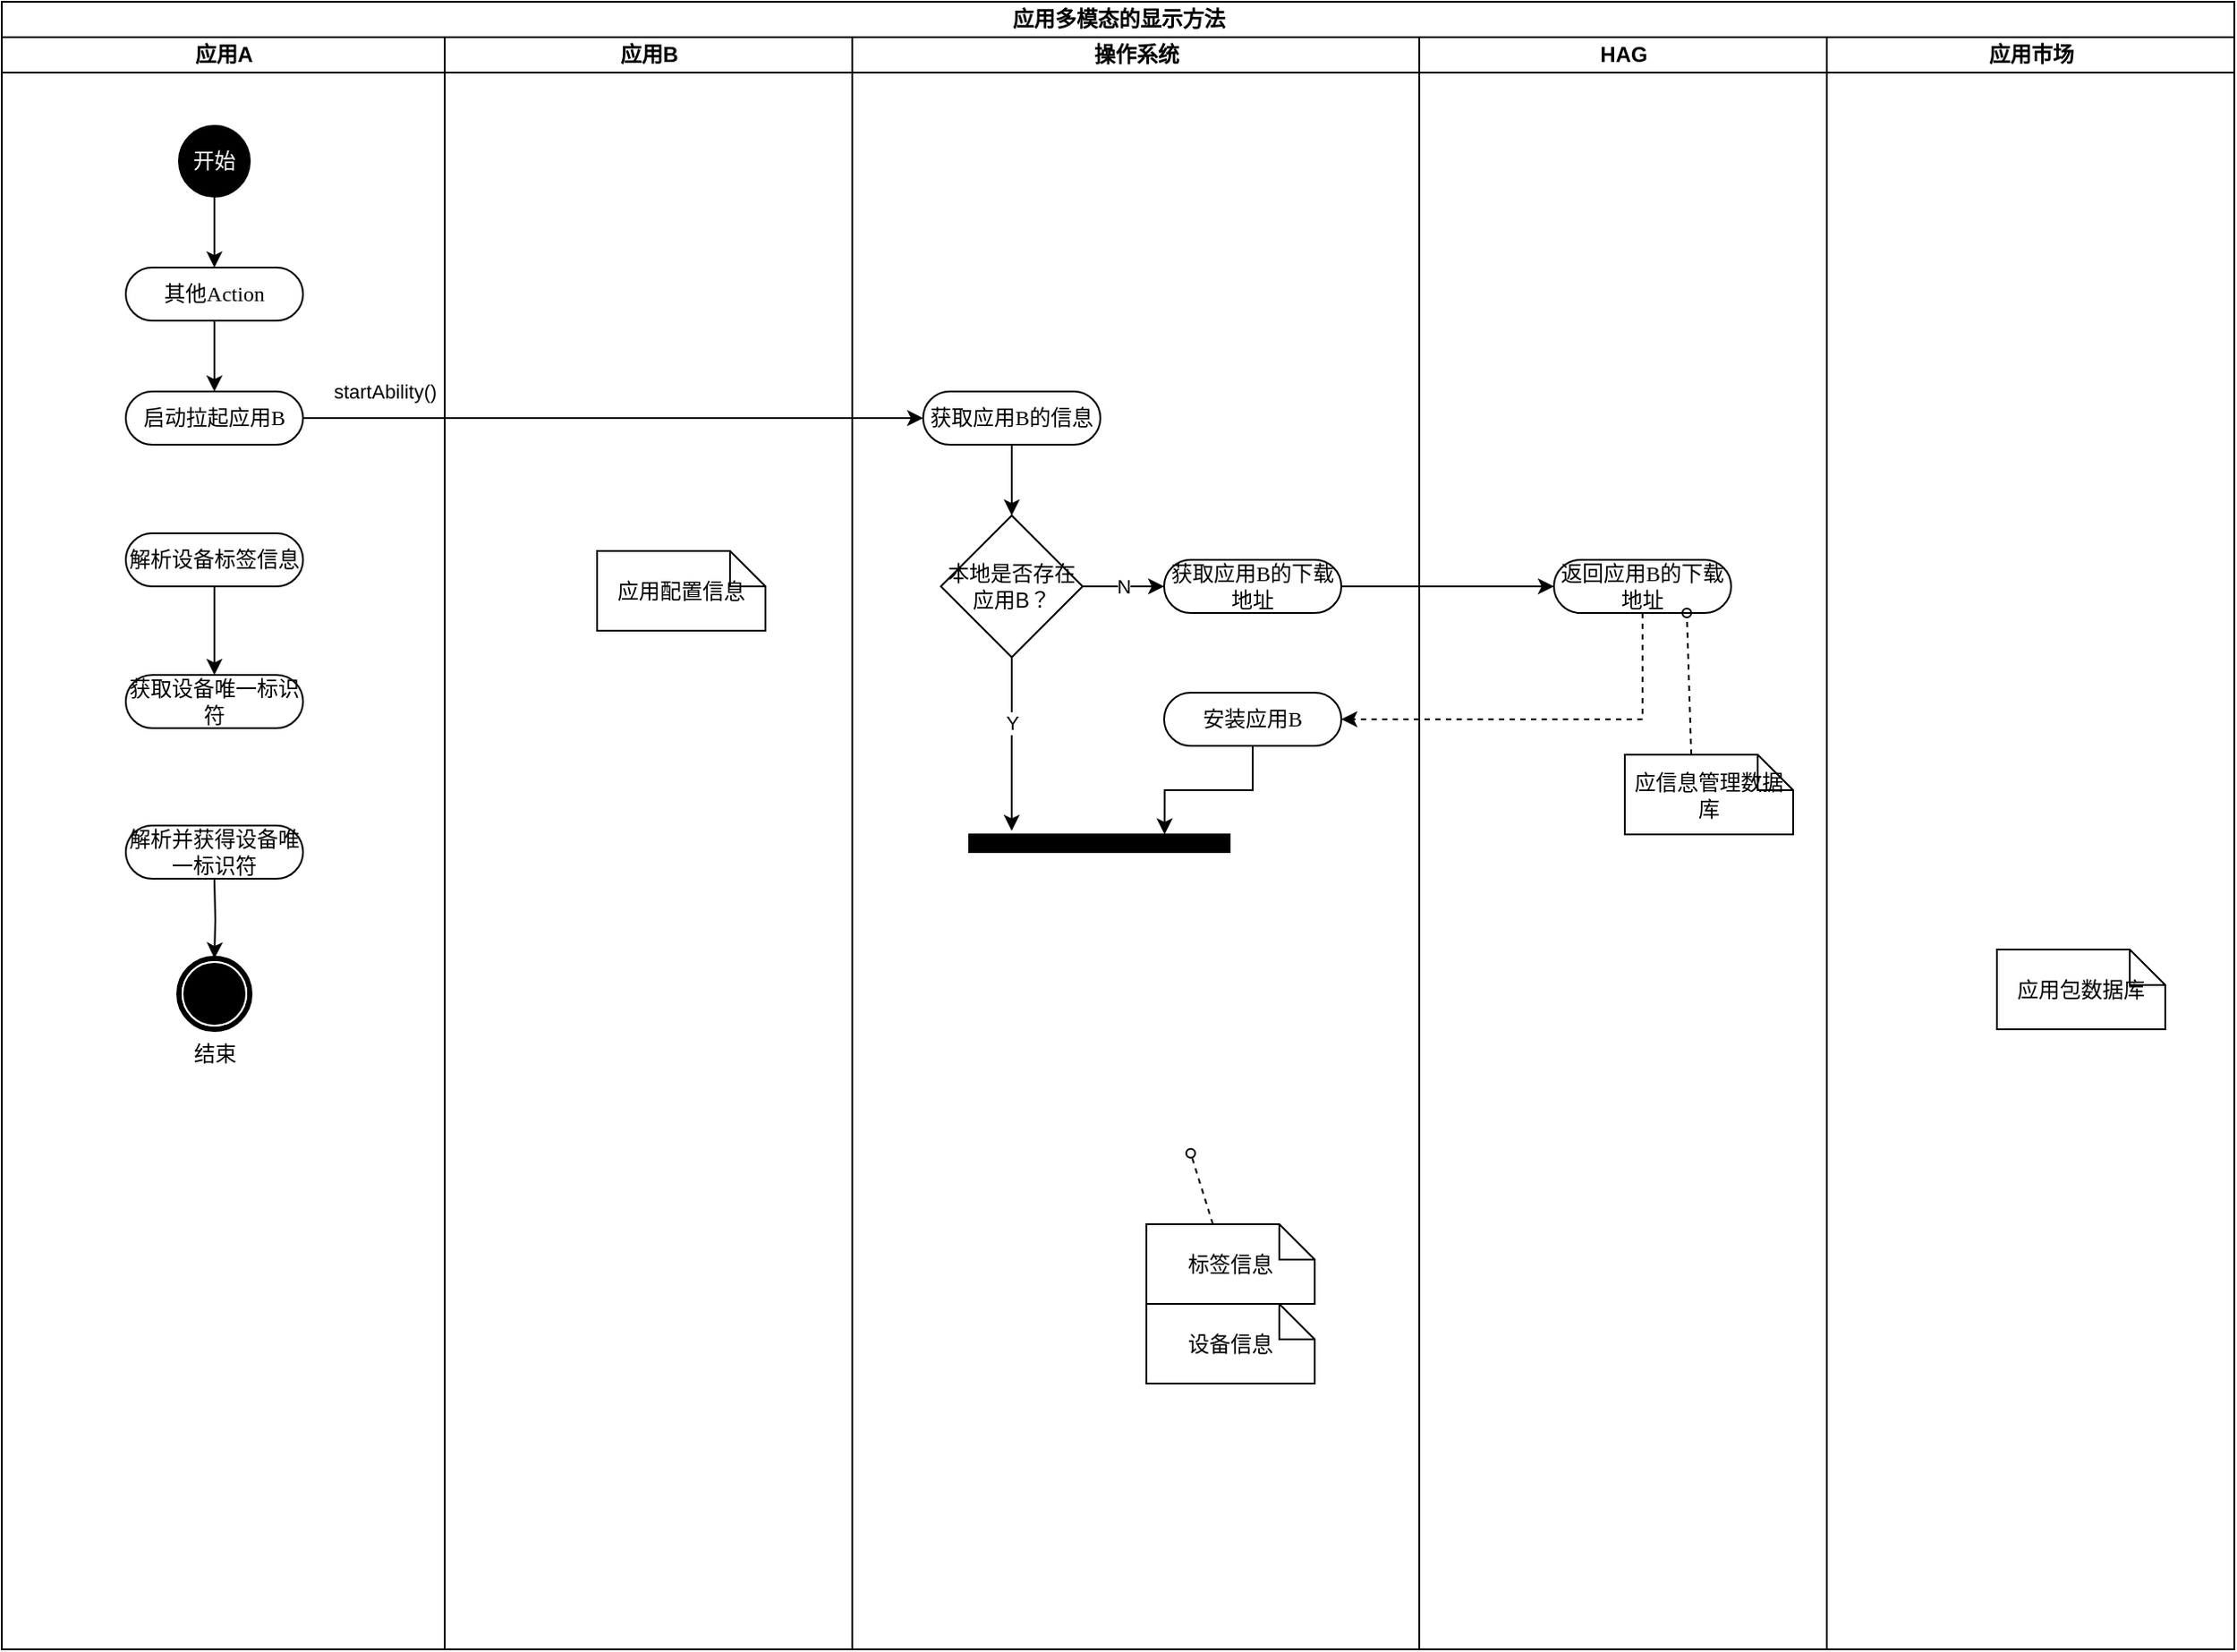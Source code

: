 <mxfile version="13.4.4" type="github">
  <diagram id="wiN0GSeOx2B6b365juw_" name="Page-1">
    <mxGraphModel dx="1422" dy="794" grid="1" gridSize="10" guides="1" tooltips="1" connect="1" arrows="1" fold="1" page="1" pageScale="1" pageWidth="827" pageHeight="1169" math="0" shadow="0">
      <root>
        <mxCell id="0" />
        <mxCell id="1" parent="0" />
        <mxCell id="7mKiSf2ABYRJjhm9RXMu-1" value="应用多模态的显示方法" style="swimlane;html=1;childLayout=stackLayout;startSize=20;rounded=0;shadow=0;comic=0;labelBackgroundColor=none;strokeWidth=1;fontFamily=Verdana;fontSize=12;align=center;" vertex="1" parent="1">
          <mxGeometry x="14" y="20" width="1260" height="930" as="geometry" />
        </mxCell>
        <mxCell id="7mKiSf2ABYRJjhm9RXMu-2" value="应用A" style="swimlane;html=1;startSize=20;" vertex="1" parent="7mKiSf2ABYRJjhm9RXMu-1">
          <mxGeometry y="20" width="250" height="910" as="geometry" />
        </mxCell>
        <mxCell id="7mKiSf2ABYRJjhm9RXMu-3" value="获取设备唯一标识符" style="rounded=1;whiteSpace=wrap;html=1;shadow=0;comic=0;labelBackgroundColor=none;strokeWidth=1;fontFamily=Verdana;fontSize=12;align=center;arcSize=50;" vertex="1" parent="7mKiSf2ABYRJjhm9RXMu-2">
          <mxGeometry x="70" y="360" width="100" height="30" as="geometry" />
        </mxCell>
        <mxCell id="7mKiSf2ABYRJjhm9RXMu-4" value="解析并获得设备唯一标识符" style="rounded=1;whiteSpace=wrap;html=1;shadow=0;comic=0;labelBackgroundColor=none;strokeWidth=1;fontFamily=Verdana;fontSize=12;align=center;arcSize=50;" vertex="1" parent="7mKiSf2ABYRJjhm9RXMu-2">
          <mxGeometry x="70" y="445" width="100" height="30" as="geometry" />
        </mxCell>
        <mxCell id="7mKiSf2ABYRJjhm9RXMu-5" style="edgeStyle=orthogonalEdgeStyle;rounded=0;orthogonalLoop=1;jettySize=auto;html=1;exitX=0.5;exitY=1;exitDx=0;exitDy=0;entryX=0.5;entryY=0;entryDx=0;entryDy=0;" edge="1" parent="7mKiSf2ABYRJjhm9RXMu-2" target="7mKiSf2ABYRJjhm9RXMu-6">
          <mxGeometry relative="1" as="geometry">
            <mxPoint x="120" y="475" as="sourcePoint" />
          </mxGeometry>
        </mxCell>
        <mxCell id="7mKiSf2ABYRJjhm9RXMu-6" value="结束" style="shape=mxgraph.bpmn.shape;html=1;verticalLabelPosition=bottom;labelBackgroundColor=#ffffff;verticalAlign=top;perimeter=ellipsePerimeter;outline=end;symbol=terminate;rounded=0;shadow=0;comic=0;strokeWidth=1;fontFamily=Verdana;fontSize=12;align=center;" vertex="1" parent="7mKiSf2ABYRJjhm9RXMu-2">
          <mxGeometry x="100" y="520" width="40" height="40" as="geometry" />
        </mxCell>
        <mxCell id="7mKiSf2ABYRJjhm9RXMu-7" value="应用B" style="swimlane;html=1;startSize=20;" vertex="1" parent="7mKiSf2ABYRJjhm9RXMu-1">
          <mxGeometry x="250" y="20" width="230" height="910" as="geometry" />
        </mxCell>
        <mxCell id="7mKiSf2ABYRJjhm9RXMu-29" value="应用配置信息" style="shape=note;whiteSpace=wrap;html=1;rounded=0;shadow=0;comic=0;labelBackgroundColor=none;strokeWidth=1;fontFamily=Verdana;fontSize=12;align=center;size=20;" vertex="1" parent="7mKiSf2ABYRJjhm9RXMu-7">
          <mxGeometry x="86" y="290" width="95" height="45" as="geometry" />
        </mxCell>
        <mxCell id="7mKiSf2ABYRJjhm9RXMu-24" style="edgeStyle=orthogonalEdgeStyle;rounded=0;orthogonalLoop=1;jettySize=auto;html=1;exitX=0.5;exitY=1;exitDx=0;exitDy=0;" edge="1" parent="7mKiSf2ABYRJjhm9RXMu-1" source="7mKiSf2ABYRJjhm9RXMu-15" target="7mKiSf2ABYRJjhm9RXMu-3">
          <mxGeometry relative="1" as="geometry" />
        </mxCell>
        <mxCell id="7mKiSf2ABYRJjhm9RXMu-9" value="操作系统" style="swimlane;html=1;startSize=20;" vertex="1" parent="7mKiSf2ABYRJjhm9RXMu-1">
          <mxGeometry x="480" y="20" width="320" height="910" as="geometry" />
        </mxCell>
        <mxCell id="7mKiSf2ABYRJjhm9RXMu-10" style="edgeStyle=orthogonalEdgeStyle;rounded=0;orthogonalLoop=1;jettySize=auto;html=1;exitX=0.5;exitY=1;exitDx=0;exitDy=0;entryX=0.5;entryY=0;entryDx=0;entryDy=0;" edge="1" parent="7mKiSf2ABYRJjhm9RXMu-9" source="7mKiSf2ABYRJjhm9RXMu-11" target="7mKiSf2ABYRJjhm9RXMu-13">
          <mxGeometry relative="1" as="geometry" />
        </mxCell>
        <mxCell id="7mKiSf2ABYRJjhm9RXMu-11" value="&lt;font color=&quot;#ffffff&quot;&gt;开始&lt;/font&gt;" style="ellipse;whiteSpace=wrap;html=1;rounded=0;shadow=0;comic=0;labelBackgroundColor=none;strokeWidth=1;fillColor=#000000;fontFamily=Verdana;fontSize=12;align=center;" vertex="1" parent="7mKiSf2ABYRJjhm9RXMu-9">
          <mxGeometry x="-380" y="50" width="40" height="40" as="geometry" />
        </mxCell>
        <mxCell id="7mKiSf2ABYRJjhm9RXMu-12" style="edgeStyle=orthogonalEdgeStyle;rounded=0;orthogonalLoop=1;jettySize=auto;html=1;exitX=0.5;exitY=1;exitDx=0;exitDy=0;entryX=0.5;entryY=0;entryDx=0;entryDy=0;" edge="1" parent="7mKiSf2ABYRJjhm9RXMu-9" source="7mKiSf2ABYRJjhm9RXMu-13" target="7mKiSf2ABYRJjhm9RXMu-14">
          <mxGeometry relative="1" as="geometry" />
        </mxCell>
        <mxCell id="7mKiSf2ABYRJjhm9RXMu-13" value="其他Action" style="rounded=1;whiteSpace=wrap;html=1;shadow=0;comic=0;labelBackgroundColor=none;strokeWidth=1;fontFamily=Verdana;fontSize=12;align=center;arcSize=50;" vertex="1" parent="7mKiSf2ABYRJjhm9RXMu-9">
          <mxGeometry x="-410" y="130" width="100" height="30" as="geometry" />
        </mxCell>
        <mxCell id="7mKiSf2ABYRJjhm9RXMu-14" value="启动拉起应用B" style="rounded=1;whiteSpace=wrap;html=1;shadow=0;comic=0;labelBackgroundColor=none;strokeWidth=1;fontFamily=Verdana;fontSize=12;align=center;arcSize=50;" vertex="1" parent="7mKiSf2ABYRJjhm9RXMu-9">
          <mxGeometry x="-410" y="200" width="100" height="30" as="geometry" />
        </mxCell>
        <mxCell id="7mKiSf2ABYRJjhm9RXMu-15" value="解析设备标签信息" style="rounded=1;whiteSpace=wrap;html=1;shadow=0;comic=0;labelBackgroundColor=none;strokeWidth=1;fontFamily=Verdana;fontSize=12;align=center;arcSize=50;" vertex="1" parent="7mKiSf2ABYRJjhm9RXMu-9">
          <mxGeometry x="-410" y="280" width="100" height="30" as="geometry" />
        </mxCell>
        <mxCell id="7mKiSf2ABYRJjhm9RXMu-39" value="N" style="edgeStyle=orthogonalEdgeStyle;rounded=0;orthogonalLoop=1;jettySize=auto;html=1;exitX=1;exitY=0.5;exitDx=0;exitDy=0;entryX=0;entryY=0.5;entryDx=0;entryDy=0;" edge="1" parent="7mKiSf2ABYRJjhm9RXMu-9" source="7mKiSf2ABYRJjhm9RXMu-35" target="7mKiSf2ABYRJjhm9RXMu-37">
          <mxGeometry relative="1" as="geometry" />
        </mxCell>
        <mxCell id="7mKiSf2ABYRJjhm9RXMu-50" style="edgeStyle=orthogonalEdgeStyle;rounded=0;orthogonalLoop=1;jettySize=auto;html=1;exitX=0.5;exitY=1;exitDx=0;exitDy=0;entryX=0.163;entryY=-0.2;entryDx=0;entryDy=0;entryPerimeter=0;" edge="1" parent="7mKiSf2ABYRJjhm9RXMu-9" source="7mKiSf2ABYRJjhm9RXMu-35" target="7mKiSf2ABYRJjhm9RXMu-47">
          <mxGeometry relative="1" as="geometry" />
        </mxCell>
        <mxCell id="7mKiSf2ABYRJjhm9RXMu-51" value="Y" style="edgeLabel;html=1;align=center;verticalAlign=middle;resizable=0;points=[];" vertex="1" connectable="0" parent="7mKiSf2ABYRJjhm9RXMu-50">
          <mxGeometry x="-0.245" relative="1" as="geometry">
            <mxPoint as="offset" />
          </mxGeometry>
        </mxCell>
        <mxCell id="7mKiSf2ABYRJjhm9RXMu-35" value="本地是否存在应用B？" style="rhombus;whiteSpace=wrap;html=1;" vertex="1" parent="7mKiSf2ABYRJjhm9RXMu-9">
          <mxGeometry x="50" y="270" width="80" height="80" as="geometry" />
        </mxCell>
        <mxCell id="7mKiSf2ABYRJjhm9RXMu-36" style="edgeStyle=orthogonalEdgeStyle;rounded=0;orthogonalLoop=1;jettySize=auto;html=1;exitX=0.5;exitY=1;exitDx=0;exitDy=0;entryX=0.5;entryY=0;entryDx=0;entryDy=0;" edge="1" parent="7mKiSf2ABYRJjhm9RXMu-9" source="7mKiSf2ABYRJjhm9RXMu-8" target="7mKiSf2ABYRJjhm9RXMu-35">
          <mxGeometry relative="1" as="geometry" />
        </mxCell>
        <mxCell id="7mKiSf2ABYRJjhm9RXMu-8" value="获取应用B的信息" style="rounded=1;whiteSpace=wrap;html=1;shadow=0;comic=0;labelBackgroundColor=none;strokeWidth=1;fontFamily=Verdana;fontSize=12;align=center;arcSize=50;" vertex="1" parent="7mKiSf2ABYRJjhm9RXMu-9">
          <mxGeometry x="40" y="200" width="100" height="30" as="geometry" />
        </mxCell>
        <mxCell id="7mKiSf2ABYRJjhm9RXMu-22" style="edgeStyle=orthogonalEdgeStyle;rounded=0;orthogonalLoop=1;jettySize=auto;html=1;exitX=1;exitY=0.5;exitDx=0;exitDy=0;entryX=0;entryY=0.5;entryDx=0;entryDy=0;" edge="1" parent="7mKiSf2ABYRJjhm9RXMu-9" source="7mKiSf2ABYRJjhm9RXMu-14" target="7mKiSf2ABYRJjhm9RXMu-8">
          <mxGeometry relative="1" as="geometry" />
        </mxCell>
        <mxCell id="7mKiSf2ABYRJjhm9RXMu-27" value="startAbility()" style="edgeLabel;html=1;align=center;verticalAlign=middle;resizable=0;points=[];" vertex="1" connectable="0" parent="7mKiSf2ABYRJjhm9RXMu-22">
          <mxGeometry x="-0.764" relative="1" as="geometry">
            <mxPoint x="4" y="-15" as="offset" />
          </mxGeometry>
        </mxCell>
        <mxCell id="7mKiSf2ABYRJjhm9RXMu-19" style="edgeStyle=none;rounded=0;html=1;dashed=1;labelBackgroundColor=none;startArrow=none;startFill=0;startSize=5;endArrow=oval;endFill=0;endSize=5;jettySize=auto;orthogonalLoop=1;strokeWidth=1;fontFamily=Verdana;fontSize=12;exitX=0;exitY=0;exitDx=37.5;exitDy=0;exitPerimeter=0;entryX=0.75;entryY=1;entryDx=0;entryDy=0;" edge="1" parent="7mKiSf2ABYRJjhm9RXMu-9" source="7mKiSf2ABYRJjhm9RXMu-20">
          <mxGeometry relative="1" as="geometry">
            <mxPoint x="-724" y="568" as="sourcePoint" />
            <mxPoint x="191" y="630" as="targetPoint" />
          </mxGeometry>
        </mxCell>
        <mxCell id="7mKiSf2ABYRJjhm9RXMu-47" value="" style="whiteSpace=wrap;html=1;rounded=0;shadow=0;comic=0;labelBackgroundColor=none;strokeWidth=1;fillColor=#000000;fontFamily=Verdana;fontSize=12;align=center;rotation=0;" vertex="1" parent="7mKiSf2ABYRJjhm9RXMu-9">
          <mxGeometry x="66" y="450" width="147" height="10" as="geometry" />
        </mxCell>
        <mxCell id="7mKiSf2ABYRJjhm9RXMu-20" value="标签信息" style="shape=note;whiteSpace=wrap;html=1;rounded=0;shadow=0;comic=0;labelBackgroundColor=none;strokeWidth=1;fontFamily=Verdana;fontSize=12;align=center;size=20;" vertex="1" parent="7mKiSf2ABYRJjhm9RXMu-9">
          <mxGeometry x="166" y="670" width="95" height="45" as="geometry" />
        </mxCell>
        <mxCell id="7mKiSf2ABYRJjhm9RXMu-21" value="设备信息" style="shape=note;whiteSpace=wrap;html=1;rounded=0;shadow=0;comic=0;labelBackgroundColor=none;strokeWidth=1;fontFamily=Verdana;fontSize=12;align=center;size=20;" vertex="1" parent="7mKiSf2ABYRJjhm9RXMu-9">
          <mxGeometry x="166" y="715" width="95" height="45" as="geometry" />
        </mxCell>
        <mxCell id="7mKiSf2ABYRJjhm9RXMu-37" value="获取应用B的下载地址" style="rounded=1;whiteSpace=wrap;html=1;shadow=0;comic=0;labelBackgroundColor=none;strokeWidth=1;fontFamily=Verdana;fontSize=12;align=center;arcSize=50;" vertex="1" parent="7mKiSf2ABYRJjhm9RXMu-9">
          <mxGeometry x="176" y="295" width="100" height="30" as="geometry" />
        </mxCell>
        <mxCell id="7mKiSf2ABYRJjhm9RXMu-49" style="edgeStyle=orthogonalEdgeStyle;rounded=0;orthogonalLoop=1;jettySize=auto;html=1;exitX=0.5;exitY=1;exitDx=0;exitDy=0;entryX=0.75;entryY=0;entryDx=0;entryDy=0;" edge="1" parent="7mKiSf2ABYRJjhm9RXMu-9" source="7mKiSf2ABYRJjhm9RXMu-41" target="7mKiSf2ABYRJjhm9RXMu-47">
          <mxGeometry relative="1" as="geometry" />
        </mxCell>
        <mxCell id="7mKiSf2ABYRJjhm9RXMu-41" value="安装应用B" style="rounded=1;whiteSpace=wrap;html=1;shadow=0;comic=0;labelBackgroundColor=none;strokeWidth=1;fontFamily=Verdana;fontSize=12;align=center;arcSize=50;" vertex="1" parent="7mKiSf2ABYRJjhm9RXMu-9">
          <mxGeometry x="176" y="370" width="100" height="30" as="geometry" />
        </mxCell>
        <mxCell id="7mKiSf2ABYRJjhm9RXMu-30" value="HAG" style="swimlane;html=1;startSize=20;" vertex="1" parent="7mKiSf2ABYRJjhm9RXMu-1">
          <mxGeometry x="800" y="20" width="230" height="910" as="geometry" />
        </mxCell>
        <mxCell id="7mKiSf2ABYRJjhm9RXMu-38" value="返回应用B的下载地址" style="rounded=1;whiteSpace=wrap;html=1;shadow=0;comic=0;labelBackgroundColor=none;strokeWidth=1;fontFamily=Verdana;fontSize=12;align=center;arcSize=50;" vertex="1" parent="7mKiSf2ABYRJjhm9RXMu-30">
          <mxGeometry x="76" y="295" width="100" height="30" as="geometry" />
        </mxCell>
        <mxCell id="7mKiSf2ABYRJjhm9RXMu-52" style="edgeStyle=none;rounded=0;html=1;dashed=1;labelBackgroundColor=none;startArrow=none;startFill=0;startSize=5;endArrow=oval;endFill=0;endSize=5;jettySize=auto;orthogonalLoop=1;strokeWidth=1;fontFamily=Verdana;fontSize=12;exitX=0;exitY=0;exitDx=37.5;exitDy=0;exitPerimeter=0;entryX=0.75;entryY=1;entryDx=0;entryDy=0;" edge="1" parent="7mKiSf2ABYRJjhm9RXMu-30" source="7mKiSf2ABYRJjhm9RXMu-53" target="7mKiSf2ABYRJjhm9RXMu-38">
          <mxGeometry relative="1" as="geometry">
            <mxPoint x="-1268" y="263" as="sourcePoint" />
            <mxPoint x="141" y="365" as="targetPoint" />
          </mxGeometry>
        </mxCell>
        <mxCell id="7mKiSf2ABYRJjhm9RXMu-53" value="应信息管理数据库" style="shape=note;whiteSpace=wrap;html=1;rounded=0;shadow=0;comic=0;labelBackgroundColor=none;strokeWidth=1;fontFamily=Verdana;fontSize=12;align=center;size=20;" vertex="1" parent="7mKiSf2ABYRJjhm9RXMu-30">
          <mxGeometry x="116" y="405" width="95" height="45" as="geometry" />
        </mxCell>
        <mxCell id="7mKiSf2ABYRJjhm9RXMu-32" value="应用市场" style="swimlane;html=1;startSize=20;" vertex="1" parent="7mKiSf2ABYRJjhm9RXMu-1">
          <mxGeometry x="1030" y="20" width="230" height="910" as="geometry" />
        </mxCell>
        <mxCell id="7mKiSf2ABYRJjhm9RXMu-33" value="应用包数据库" style="shape=note;whiteSpace=wrap;html=1;rounded=0;shadow=0;comic=0;labelBackgroundColor=none;strokeWidth=1;fontFamily=Verdana;fontSize=12;align=center;size=20;" vertex="1" parent="7mKiSf2ABYRJjhm9RXMu-32">
          <mxGeometry x="96" y="515" width="95" height="45" as="geometry" />
        </mxCell>
        <mxCell id="7mKiSf2ABYRJjhm9RXMu-40" style="edgeStyle=orthogonalEdgeStyle;rounded=0;orthogonalLoop=1;jettySize=auto;html=1;exitX=1;exitY=0.5;exitDx=0;exitDy=0;entryX=0;entryY=0.5;entryDx=0;entryDy=0;" edge="1" parent="7mKiSf2ABYRJjhm9RXMu-1" source="7mKiSf2ABYRJjhm9RXMu-37" target="7mKiSf2ABYRJjhm9RXMu-38">
          <mxGeometry relative="1" as="geometry" />
        </mxCell>
        <mxCell id="7mKiSf2ABYRJjhm9RXMu-42" style="edgeStyle=orthogonalEdgeStyle;rounded=0;orthogonalLoop=1;jettySize=auto;html=1;exitX=0.5;exitY=1;exitDx=0;exitDy=0;entryX=1;entryY=0.5;entryDx=0;entryDy=0;dashed=1;" edge="1" parent="7mKiSf2ABYRJjhm9RXMu-1" source="7mKiSf2ABYRJjhm9RXMu-38" target="7mKiSf2ABYRJjhm9RXMu-41">
          <mxGeometry relative="1" as="geometry" />
        </mxCell>
      </root>
    </mxGraphModel>
  </diagram>
</mxfile>
